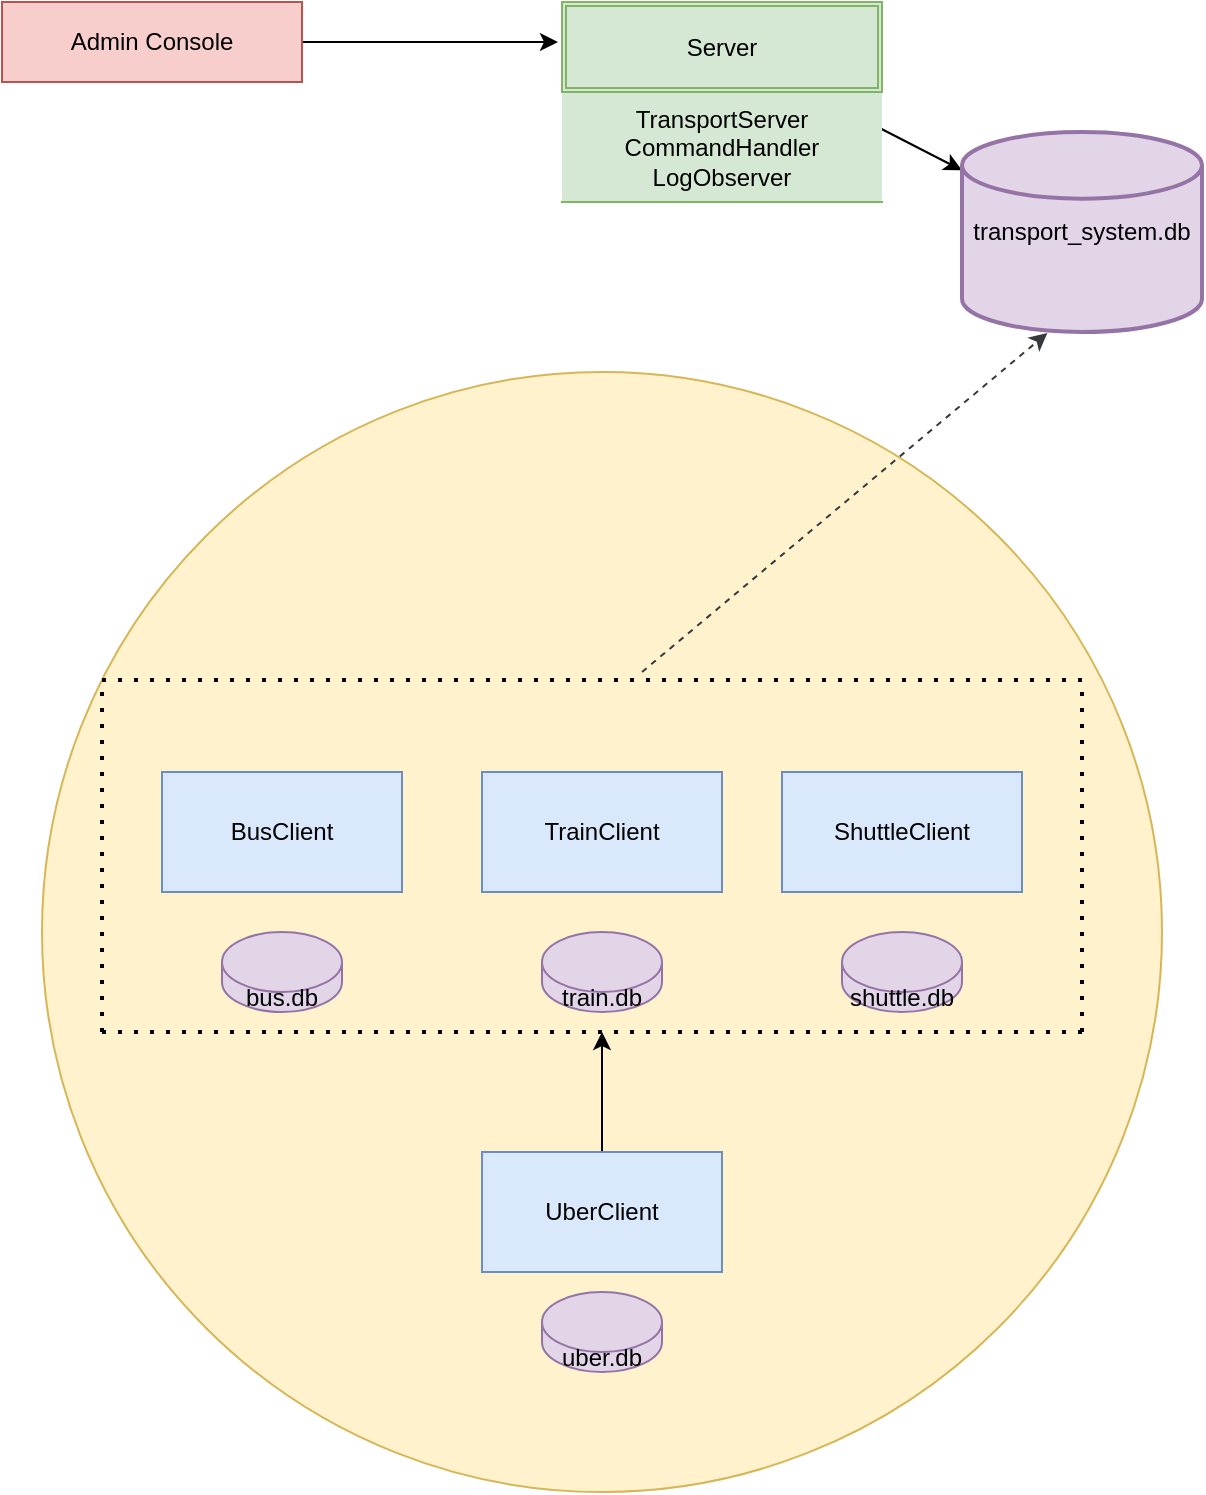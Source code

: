 <mxfile>
    <diagram id="FPT2ob7REJHpKJXe3hI1" name="Page-1">
        <mxGraphModel dx="839" dy="916" grid="1" gridSize="10" guides="1" tooltips="1" connect="1" arrows="1" fold="1" page="1" pageScale="1" pageWidth="850" pageHeight="1100" background="#ffffff" math="0" shadow="0">
            <root>
                <mxCell id="0"/>
                <mxCell id="1" parent="0"/>
                <mxCell id="28" value="" style="ellipse;whiteSpace=wrap;html=1;aspect=fixed;shadow=0;fillColor=#fff2cc;strokeColor=#d6b656;" vertex="1" parent="1">
                    <mxGeometry x="110" y="250" width="560" height="560" as="geometry"/>
                </mxCell>
                <mxCell id="4" style="edgeStyle=none;html=1;" edge="1" parent="1" source="2">
                    <mxGeometry relative="1" as="geometry">
                        <mxPoint x="368" y="85" as="targetPoint"/>
                    </mxGeometry>
                </mxCell>
                <mxCell id="2" value="Admin Console" style="rounded=0;whiteSpace=wrap;html=1;fillColor=#f8cecc;strokeColor=#b85450;" vertex="1" parent="1">
                    <mxGeometry x="90" y="65" width="150" height="40" as="geometry"/>
                </mxCell>
                <mxCell id="7" style="edgeStyle=none;html=1;" edge="1" parent="1" source="5" target="6">
                    <mxGeometry relative="1" as="geometry"/>
                </mxCell>
                <mxCell id="5" value="Server" style="shape=ext;double=1;rounded=0;whiteSpace=wrap;html=1;fillColor=#d5e8d4;strokeColor=#82b366;" vertex="1" parent="1">
                    <mxGeometry x="370" y="65" width="160" height="45" as="geometry"/>
                </mxCell>
                <mxCell id="6" value="transport_system.db" style="strokeWidth=2;html=1;shape=mxgraph.flowchart.database;whiteSpace=wrap;fillColor=#e1d5e7;strokeColor=#9673a6;" vertex="1" parent="1">
                    <mxGeometry x="570" y="130" width="120" height="100" as="geometry"/>
                </mxCell>
                <mxCell id="8" value="TransportServer&lt;div&gt;CommandHandler&lt;/div&gt;&lt;div&gt;LogObserver&lt;/div&gt;" style="shape=partialRectangle;whiteSpace=wrap;html=1;left=0;right=0;fillColor=#d5e8d4;strokeColor=#82b366;" vertex="1" parent="1">
                    <mxGeometry x="370" y="110" width="160" height="55" as="geometry"/>
                </mxCell>
                <mxCell id="12" value="" style="endArrow=none;dashed=1;html=1;dashPattern=1 3;strokeWidth=2;" edge="1" parent="1">
                    <mxGeometry width="50" height="50" relative="1" as="geometry">
                        <mxPoint x="140" y="580" as="sourcePoint"/>
                        <mxPoint x="140" y="404" as="targetPoint"/>
                    </mxGeometry>
                </mxCell>
                <mxCell id="13" value="" style="endArrow=none;dashed=1;html=1;dashPattern=1 3;strokeWidth=2;" edge="1" parent="1">
                    <mxGeometry width="50" height="50" relative="1" as="geometry">
                        <mxPoint x="630" y="580" as="sourcePoint"/>
                        <mxPoint x="630" y="404" as="targetPoint"/>
                    </mxGeometry>
                </mxCell>
                <mxCell id="14" value="" style="endArrow=none;dashed=1;html=1;dashPattern=1 3;strokeWidth=2;" edge="1" parent="1">
                    <mxGeometry width="50" height="50" relative="1" as="geometry">
                        <mxPoint x="140" y="404" as="sourcePoint"/>
                        <mxPoint x="630" y="404" as="targetPoint"/>
                    </mxGeometry>
                </mxCell>
                <mxCell id="15" value="" style="endArrow=none;dashed=1;html=1;dashPattern=1 3;strokeWidth=2;" edge="1" parent="1">
                    <mxGeometry width="50" height="50" relative="1" as="geometry">
                        <mxPoint x="140" y="580" as="sourcePoint"/>
                        <mxPoint x="630" y="580" as="targetPoint"/>
                    </mxGeometry>
                </mxCell>
                <mxCell id="16" value="" style="html=1;labelBackgroundColor=#ffffff;startArrow=none;startFill=0;endArrow=classic;endFill=1;jettySize=auto;orthogonalLoop=1;strokeWidth=1;dashed=1;fontSize=14;entryX=0.356;entryY=1.005;entryDx=0;entryDy=0;entryPerimeter=0;fillColor=#cdeb8b;strokeColor=#36393d;" edge="1" parent="1" target="6">
                    <mxGeometry width="60" height="60" relative="1" as="geometry">
                        <mxPoint x="410" y="400" as="sourcePoint"/>
                        <mxPoint x="450" y="380" as="targetPoint"/>
                    </mxGeometry>
                </mxCell>
                <mxCell id="17" value="BusClient" style="rounded=0;whiteSpace=wrap;html=1;fillColor=#dae8fc;strokeColor=#6c8ebf;" vertex="1" parent="1">
                    <mxGeometry x="170" y="450" width="120" height="60" as="geometry"/>
                </mxCell>
                <mxCell id="18" value="TrainClient" style="rounded=0;whiteSpace=wrap;html=1;fillColor=#dae8fc;strokeColor=#6c8ebf;" vertex="1" parent="1">
                    <mxGeometry x="330" y="450" width="120" height="60" as="geometry"/>
                </mxCell>
                <mxCell id="19" value="ShuttleClient" style="rounded=0;whiteSpace=wrap;html=1;fillColor=#dae8fc;strokeColor=#6c8ebf;" vertex="1" parent="1">
                    <mxGeometry x="480" y="450" width="120" height="60" as="geometry"/>
                </mxCell>
                <mxCell id="22" style="edgeStyle=none;html=1;" edge="1" parent="1" source="20">
                    <mxGeometry relative="1" as="geometry">
                        <mxPoint x="390" y="580" as="targetPoint"/>
                    </mxGeometry>
                </mxCell>
                <mxCell id="20" value="UberClient" style="rounded=0;whiteSpace=wrap;html=1;fillColor=#dae8fc;strokeColor=#6c8ebf;" vertex="1" parent="1">
                    <mxGeometry x="330" y="640" width="120" height="60" as="geometry"/>
                </mxCell>
                <mxCell id="23" value="bus.db" style="shape=cylinder3;whiteSpace=wrap;html=1;boundedLbl=1;backgroundOutline=1;size=15;fillColor=#e1d5e7;strokeColor=#9673a6;" vertex="1" parent="1">
                    <mxGeometry x="200" y="530" width="60" height="40" as="geometry"/>
                </mxCell>
                <mxCell id="24" value="train.db" style="shape=cylinder3;whiteSpace=wrap;html=1;boundedLbl=1;backgroundOutline=1;size=15;fillColor=#e1d5e7;strokeColor=#9673a6;" vertex="1" parent="1">
                    <mxGeometry x="360" y="530" width="60" height="40" as="geometry"/>
                </mxCell>
                <mxCell id="25" value="shuttle.db" style="shape=cylinder3;whiteSpace=wrap;html=1;boundedLbl=1;backgroundOutline=1;size=15;fillColor=#e1d5e7;strokeColor=#9673a6;" vertex="1" parent="1">
                    <mxGeometry x="510" y="530" width="60" height="40" as="geometry"/>
                </mxCell>
                <mxCell id="26" value="uber.db" style="shape=cylinder3;whiteSpace=wrap;html=1;boundedLbl=1;backgroundOutline=1;size=15;fillColor=#e1d5e7;strokeColor=#9673a6;" vertex="1" parent="1">
                    <mxGeometry x="360" y="710" width="60" height="40" as="geometry"/>
                </mxCell>
            </root>
        </mxGraphModel>
    </diagram>
</mxfile>